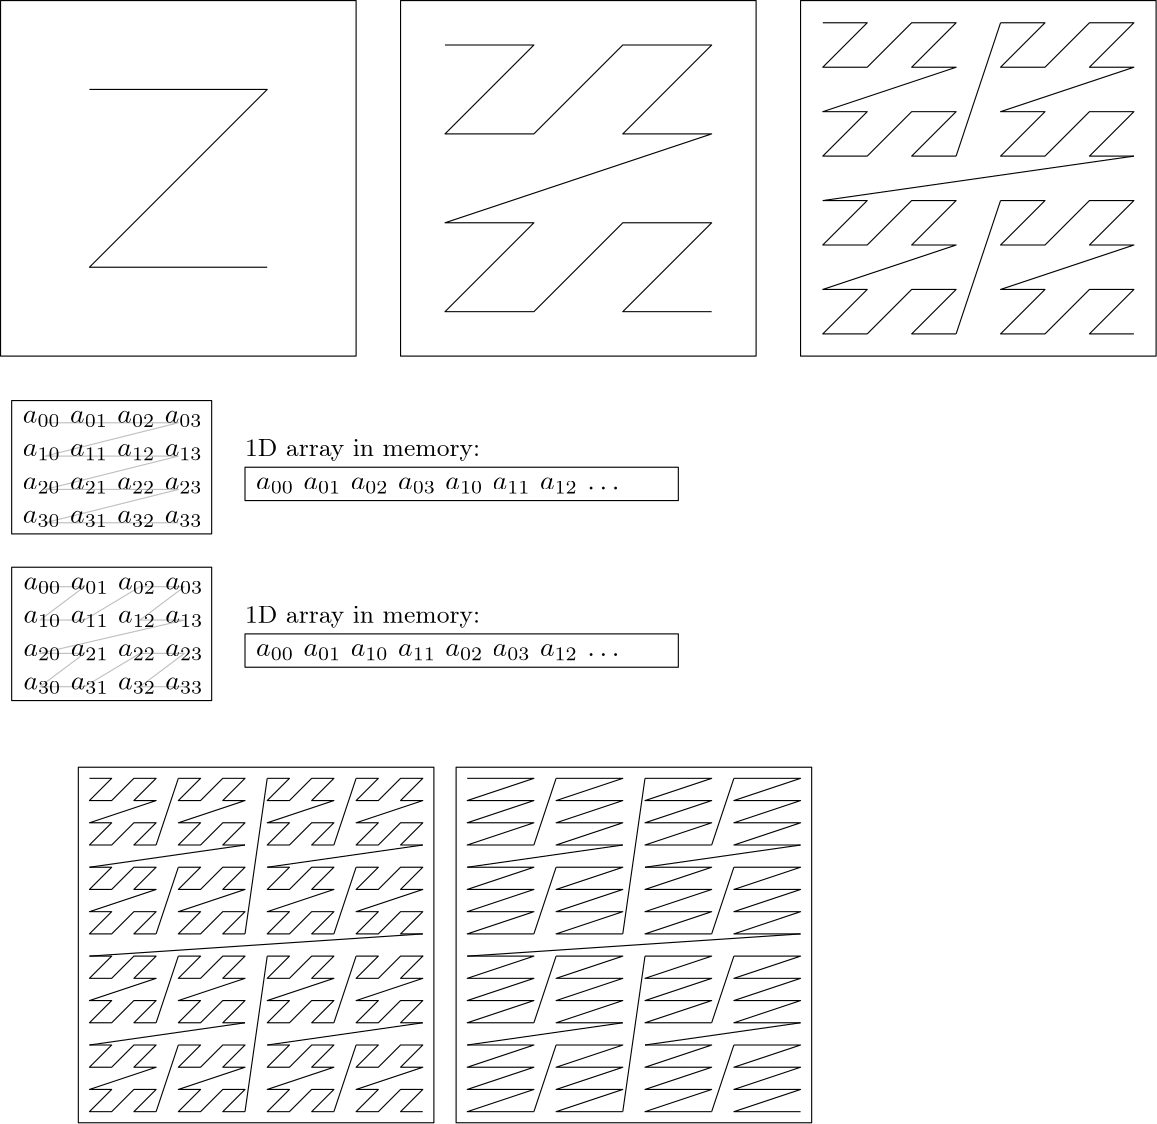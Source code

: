 <?xml version="1.0"?>
<!DOCTYPE ipe SYSTEM "ipe.dtd">
<ipe version="70212" creator="Ipe 7.2.13">
<info created="D:20210510122709" modified="D:20210510131931"/>
<ipestyle name="basic">
<symbol name="arrow/arc(spx)">
<path stroke="sym-stroke" fill="sym-stroke" pen="sym-pen">
0 0 m
-1 0.333 l
-1 -0.333 l
h
</path>
</symbol>
<symbol name="arrow/farc(spx)">
<path stroke="sym-stroke" fill="white" pen="sym-pen">
0 0 m
-1 0.333 l
-1 -0.333 l
h
</path>
</symbol>
<symbol name="arrow/ptarc(spx)">
<path stroke="sym-stroke" fill="sym-stroke" pen="sym-pen">
0 0 m
-1 0.333 l
-0.8 0 l
-1 -0.333 l
h
</path>
</symbol>
<symbol name="arrow/fptarc(spx)">
<path stroke="sym-stroke" fill="white" pen="sym-pen">
0 0 m
-1 0.333 l
-0.8 0 l
-1 -0.333 l
h
</path>
</symbol>
<symbol name="mark/circle(sx)" transformations="translations">
<path fill="sym-stroke">
0.6 0 0 0.6 0 0 e
0.4 0 0 0.4 0 0 e
</path>
</symbol>
<symbol name="mark/disk(sx)" transformations="translations">
<path fill="sym-stroke">
0.6 0 0 0.6 0 0 e
</path>
</symbol>
<symbol name="mark/fdisk(sfx)" transformations="translations">
<group>
<path fill="sym-fill">
0.5 0 0 0.5 0 0 e
</path>
<path fill="sym-stroke" fillrule="eofill">
0.6 0 0 0.6 0 0 e
0.4 0 0 0.4 0 0 e
</path>
</group>
</symbol>
<symbol name="mark/box(sx)" transformations="translations">
<path fill="sym-stroke" fillrule="eofill">
-0.6 -0.6 m
0.6 -0.6 l
0.6 0.6 l
-0.6 0.6 l
h
-0.4 -0.4 m
0.4 -0.4 l
0.4 0.4 l
-0.4 0.4 l
h
</path>
</symbol>
<symbol name="mark/square(sx)" transformations="translations">
<path fill="sym-stroke">
-0.6 -0.6 m
0.6 -0.6 l
0.6 0.6 l
-0.6 0.6 l
h
</path>
</symbol>
<symbol name="mark/fsquare(sfx)" transformations="translations">
<group>
<path fill="sym-fill">
-0.5 -0.5 m
0.5 -0.5 l
0.5 0.5 l
-0.5 0.5 l
h
</path>
<path fill="sym-stroke" fillrule="eofill">
-0.6 -0.6 m
0.6 -0.6 l
0.6 0.6 l
-0.6 0.6 l
h
-0.4 -0.4 m
0.4 -0.4 l
0.4 0.4 l
-0.4 0.4 l
h
</path>
</group>
</symbol>
<symbol name="mark/cross(sx)" transformations="translations">
<group>
<path fill="sym-stroke">
-0.43 -0.57 m
0.57 0.43 l
0.43 0.57 l
-0.57 -0.43 l
h
</path>
<path fill="sym-stroke">
-0.43 0.57 m
0.57 -0.43 l
0.43 -0.57 l
-0.57 0.43 l
h
</path>
</group>
</symbol>
<symbol name="arrow/fnormal(spx)">
<path stroke="sym-stroke" fill="white" pen="sym-pen">
0 0 m
-1 0.333 l
-1 -0.333 l
h
</path>
</symbol>
<symbol name="arrow/pointed(spx)">
<path stroke="sym-stroke" fill="sym-stroke" pen="sym-pen">
0 0 m
-1 0.333 l
-0.8 0 l
-1 -0.333 l
h
</path>
</symbol>
<symbol name="arrow/fpointed(spx)">
<path stroke="sym-stroke" fill="white" pen="sym-pen">
0 0 m
-1 0.333 l
-0.8 0 l
-1 -0.333 l
h
</path>
</symbol>
<symbol name="arrow/linear(spx)">
<path stroke="sym-stroke" pen="sym-pen">
-1 0.333 m
0 0 l
-1 -0.333 l
</path>
</symbol>
<symbol name="arrow/fdouble(spx)">
<path stroke="sym-stroke" fill="white" pen="sym-pen">
0 0 m
-1 0.333 l
-1 -0.333 l
h
-1 0 m
-2 0.333 l
-2 -0.333 l
h
</path>
</symbol>
<symbol name="arrow/double(spx)">
<path stroke="sym-stroke" fill="sym-stroke" pen="sym-pen">
0 0 m
-1 0.333 l
-1 -0.333 l
h
-1 0 m
-2 0.333 l
-2 -0.333 l
h
</path>
</symbol>
<pen name="heavier" value="0.8"/>
<pen name="fat" value="1.2"/>
<pen name="ultrafat" value="2"/>
<symbolsize name="large" value="5"/>
<symbolsize name="small" value="2"/>
<symbolsize name="tiny" value="1.1"/>
<arrowsize name="large" value="10"/>
<arrowsize name="small" value="5"/>
<arrowsize name="tiny" value="3"/>
<color name="red" value="1 0 0"/>
<color name="green" value="0 1 0"/>
<color name="blue" value="0 0 1"/>
<color name="yellow" value="1 1 0"/>
<color name="orange" value="1 0.647 0"/>
<color name="gold" value="1 0.843 0"/>
<color name="purple" value="0.627 0.125 0.941"/>
<color name="gray" value="0.745"/>
<color name="brown" value="0.647 0.165 0.165"/>
<color name="navy" value="0 0 0.502"/>
<color name="pink" value="1 0.753 0.796"/>
<color name="seagreen" value="0.18 0.545 0.341"/>
<color name="turquoise" value="0.251 0.878 0.816"/>
<color name="violet" value="0.933 0.51 0.933"/>
<color name="darkblue" value="0 0 0.545"/>
<color name="darkcyan" value="0 0.545 0.545"/>
<color name="darkgray" value="0.663"/>
<color name="darkgreen" value="0 0.392 0"/>
<color name="darkmagenta" value="0.545 0 0.545"/>
<color name="darkorange" value="1 0.549 0"/>
<color name="darkred" value="0.545 0 0"/>
<color name="lightblue" value="0.678 0.847 0.902"/>
<color name="lightcyan" value="0.878 1 1"/>
<color name="lightgray" value="0.827"/>
<color name="lightgreen" value="0.565 0.933 0.565"/>
<color name="lightyellow" value="1 1 0.878"/>
<dashstyle name="dashed" value="[4] 0"/>
<dashstyle name="dotted" value="[1 3] 0"/>
<dashstyle name="dash dotted" value="[4 2 1 2] 0"/>
<dashstyle name="dash dot dotted" value="[4 2 1 2 1 2] 0"/>
<textsize name="large" value="\large"/>
<textsize name="Large" value="\Large"/>
<textsize name="LARGE" value="\LARGE"/>
<textsize name="huge" value="\huge"/>
<textsize name="Huge" value="\Huge"/>
<textsize name="small" value="\small"/>
<textsize name="footnote" value="\footnotesize"/>
<textsize name="tiny" value="\tiny"/>
<textstyle name="center" begin="\begin{center}" end="\end{center}"/>
<textstyle name="itemize" begin="\begin{itemize}" end="\end{itemize}"/>
<textstyle name="item" begin="\begin{itemize}\item{}" end="\end{itemize}"/>
<gridsize name="4 pts" value="4"/>
<gridsize name="8 pts (~3 mm)" value="8"/>
<gridsize name="16 pts (~6 mm)" value="16"/>
<gridsize name="32 pts (~12 mm)" value="32"/>
<gridsize name="10 pts (~3.5 mm)" value="10"/>
<gridsize name="20 pts (~7 mm)" value="20"/>
<gridsize name="14 pts (~5 mm)" value="14"/>
<gridsize name="28 pts (~10 mm)" value="28"/>
<gridsize name="56 pts (~20 mm)" value="56"/>
<anglesize name="90 deg" value="90"/>
<anglesize name="60 deg" value="60"/>
<anglesize name="45 deg" value="45"/>
<anglesize name="30 deg" value="30"/>
<anglesize name="22.5 deg" value="22.5"/>
<opacity name="10%" value="0.1"/>
<opacity name="30%" value="0.3"/>
<opacity name="50%" value="0.5"/>
<opacity name="75%" value="0.75"/>
<tiling name="falling" angle="-60" step="4" width="1"/>
<tiling name="rising" angle="30" step="4" width="1"/>
</ipestyle>
<page>
<layer name="alpha"/>
<view layers="alpha" active="alpha"/>
<path layer="alpha" matrix="1 0 0 1 0 -248" stroke="black">
64 800 m
72 800 l
64 792 l
72 792 l
80 800 l
88 800 l
80 792 l
88 792 l
64 784 l
72 784 l
64 776 l
72 776 l
80 784 l
88 784 l
80 776 l
88 776 l
88 776 l
</path>
<path matrix="1 0 0 1 32 -248" stroke="black">
64 800 m
72 800 l
64 792 l
72 792 l
80 800 l
88 800 l
80 792 l
88 792 l
64 784 l
72 784 l
64 776 l
72 776 l
80 784 l
88 784 l
80 776 l
88 776 l
88 776 l
</path>
<path matrix="1 0 0 1 0 -280" stroke="black">
64 800 m
72 800 l
64 792 l
72 792 l
80 800 l
88 800 l
80 792 l
88 792 l
64 784 l
72 784 l
64 776 l
72 776 l
80 784 l
88 784 l
80 776 l
88 776 l
88 776 l
</path>
<path matrix="1 0 0 1 32 -280" stroke="black">
64 800 m
72 800 l
64 792 l
72 792 l
80 800 l
88 800 l
80 792 l
88 792 l
64 784 l
72 784 l
64 776 l
72 776 l
80 784 l
88 784 l
80 776 l
88 776 l
88 776 l
</path>
<path matrix="1 0 0 1 0 -248" stroke="black">
88 776 m
96 800 l
</path>
<path matrix="1 0 0 1 0 -248" stroke="black">
120 776 m
64 768 l
64 768 l
</path>
<path matrix="1 0 0 1 0 -248" stroke="black">
88 744 m
96 768 l
96 768 l
</path>
<path matrix="1 0 0 1 64 -248" stroke="black">
64 800 m
72 800 l
64 792 l
72 792 l
80 800 l
88 800 l
80 792 l
88 792 l
64 784 l
72 784 l
64 776 l
72 776 l
80 784 l
88 784 l
80 776 l
88 776 l
88 776 l
</path>
<path matrix="1 0 0 1 96 -248" stroke="black">
64 800 m
72 800 l
64 792 l
72 792 l
80 800 l
88 800 l
80 792 l
88 792 l
64 784 l
72 784 l
64 776 l
72 776 l
80 784 l
88 784 l
80 776 l
88 776 l
88 776 l
</path>
<path matrix="1 0 0 1 64 -280" stroke="black">
64 800 m
72 800 l
64 792 l
72 792 l
80 800 l
88 800 l
80 792 l
88 792 l
64 784 l
72 784 l
64 776 l
72 776 l
80 784 l
88 784 l
80 776 l
88 776 l
88 776 l
</path>
<path matrix="1 0 0 1 96 -280" stroke="black">
64 800 m
72 800 l
64 792 l
72 792 l
80 800 l
88 800 l
80 792 l
88 792 l
64 784 l
72 784 l
64 776 l
72 776 l
80 784 l
88 784 l
80 776 l
88 776 l
88 776 l
</path>
<path matrix="1 0 0 1 64 -248" stroke="black">
88 776 m
96 800 l
</path>
<path matrix="1 0 0 1 64 -248" stroke="black">
120 776 m
64 768 l
64 768 l
</path>
<path matrix="1 0 0 1 64 -248" stroke="black">
88 744 m
96 768 l
96 768 l
</path>
<path matrix="1 0 0 1 0 -312" stroke="black">
64 800 m
72 800 l
64 792 l
72 792 l
80 800 l
88 800 l
80 792 l
88 792 l
64 784 l
72 784 l
64 776 l
72 776 l
80 784 l
88 784 l
80 776 l
88 776 l
88 776 l
</path>
<path matrix="1 0 0 1 32 -312" stroke="black">
64 800 m
72 800 l
64 792 l
72 792 l
80 800 l
88 800 l
80 792 l
88 792 l
64 784 l
72 784 l
64 776 l
72 776 l
80 784 l
88 784 l
80 776 l
88 776 l
88 776 l
</path>
<path matrix="1 0 0 1 0 -344" stroke="black">
64 800 m
72 800 l
64 792 l
72 792 l
80 800 l
88 800 l
80 792 l
88 792 l
64 784 l
72 784 l
64 776 l
72 776 l
80 784 l
88 784 l
80 776 l
88 776 l
88 776 l
</path>
<path matrix="1 0 0 1 32 -344" stroke="black">
64 800 m
72 800 l
64 792 l
72 792 l
80 800 l
88 800 l
80 792 l
88 792 l
64 784 l
72 784 l
64 776 l
72 776 l
80 784 l
88 784 l
80 776 l
88 776 l
88 776 l
</path>
<path matrix="1 0 0 1 0 -312" stroke="black">
88 776 m
96 800 l
</path>
<path matrix="1 0 0 1 0 -312" stroke="black">
120 776 m
64 768 l
64 768 l
</path>
<path matrix="1 0 0 1 0 -312" stroke="black">
88 744 m
96 768 l
96 768 l
</path>
<path matrix="1 0 0 1 64 -312" stroke="black">
64 800 m
72 800 l
64 792 l
72 792 l
80 800 l
88 800 l
80 792 l
88 792 l
64 784 l
72 784 l
64 776 l
72 776 l
80 784 l
88 784 l
80 776 l
88 776 l
88 776 l
</path>
<path matrix="1 0 0 1 96 -312" stroke="black">
64 800 m
72 800 l
64 792 l
72 792 l
80 800 l
88 800 l
80 792 l
88 792 l
64 784 l
72 784 l
64 776 l
72 776 l
80 784 l
88 784 l
80 776 l
88 776 l
88 776 l
</path>
<path matrix="1 0 0 1 64 -344" stroke="black">
64 800 m
72 800 l
64 792 l
72 792 l
80 800 l
88 800 l
80 792 l
88 792 l
64 784 l
72 784 l
64 776 l
72 776 l
80 784 l
88 784 l
80 776 l
88 776 l
88 776 l
</path>
<path matrix="1 0 0 1 96 -344" stroke="black">
64 800 m
72 800 l
64 792 l
72 792 l
80 800 l
88 800 l
80 792 l
88 792 l
64 784 l
72 784 l
64 776 l
72 776 l
80 784 l
88 784 l
80 776 l
88 776 l
88 776 l
</path>
<path matrix="1 0 0 1 64 -312" stroke="black">
88 776 m
96 800 l
</path>
<path matrix="1 0 0 1 64 -312" stroke="black">
120 776 m
64 768 l
64 768 l
</path>
<path matrix="1 0 0 1 64 -312" stroke="black">
88 744 m
96 768 l
96 768 l
</path>
<path matrix="1 0 0 1 0 -248" stroke="black">
120 744 m
128 800 l
128 800 l
</path>
<path matrix="1 0 0 1 0 -248" stroke="black" cap="1">
184 736 m
184 736 l
</path>
<path matrix="1 0 0 1 0 -248" stroke="black">
184 744 m
64 736 l
</path>
<path matrix="1 0 0 1 0 -248" stroke="black">
120 680 m
128 736 l
</path>
<path matrix="1 0 0 1 0 -248" stroke="black">
200 800 m
224 800 l
200 792 l
224 792 l
200 784 l
224 784 l
200 776 l
224 776 l
224 776 l
</path>
<path matrix="1 0 0 1 32 -248" stroke="black">
200 800 m
224 800 l
200 792 l
224 792 l
200 784 l
224 784 l
200 776 l
224 776 l
224 776 l
</path>
<path matrix="1 0 0 1 64 -248" stroke="black">
200 800 m
224 800 l
200 792 l
224 792 l
200 784 l
224 784 l
200 776 l
224 776 l
224 776 l
</path>
<path matrix="1 0 0 1 96 -248" stroke="black">
200 800 m
224 800 l
200 792 l
224 792 l
200 784 l
224 784 l
200 776 l
224 776 l
224 776 l
</path>
<path matrix="1 0 0 1 0 -280" stroke="black">
200 800 m
224 800 l
200 792 l
224 792 l
200 784 l
224 784 l
200 776 l
224 776 l
224 776 l
</path>
<path matrix="1 0 0 1 32 -280" stroke="black">
200 800 m
224 800 l
200 792 l
224 792 l
200 784 l
224 784 l
200 776 l
224 776 l
224 776 l
</path>
<path matrix="1 0 0 1 64 -280" stroke="black">
200 800 m
224 800 l
200 792 l
224 792 l
200 784 l
224 784 l
200 776 l
224 776 l
224 776 l
</path>
<path matrix="1 0 0 1 96 -280" stroke="black">
200 800 m
224 800 l
200 792 l
224 792 l
200 784 l
224 784 l
200 776 l
224 776 l
224 776 l
</path>
<path matrix="1 0 0 1 0 -312" stroke="black">
200 800 m
224 800 l
200 792 l
224 792 l
200 784 l
224 784 l
200 776 l
224 776 l
224 776 l
</path>
<path matrix="1 0 0 1 32 -312" stroke="black">
200 800 m
224 800 l
200 792 l
224 792 l
200 784 l
224 784 l
200 776 l
224 776 l
224 776 l
</path>
<path matrix="1 0 0 1 64 -312" stroke="black">
200 800 m
224 800 l
200 792 l
224 792 l
200 784 l
224 784 l
200 776 l
224 776 l
224 776 l
</path>
<path matrix="1 0 0 1 96 -312" stroke="black">
200 800 m
224 800 l
200 792 l
224 792 l
200 784 l
224 784 l
200 776 l
224 776 l
224 776 l
</path>
<path matrix="1 0 0 1 0 -344" stroke="black">
200 800 m
224 800 l
200 792 l
224 792 l
200 784 l
224 784 l
200 776 l
224 776 l
224 776 l
</path>
<path matrix="1 0 0 1 32 -344" stroke="black">
200 800 m
224 800 l
200 792 l
224 792 l
200 784 l
224 784 l
200 776 l
224 776 l
224 776 l
</path>
<path matrix="1 0 0 1 64 -344" stroke="black">
200 800 m
224 800 l
200 792 l
224 792 l
200 784 l
224 784 l
200 776 l
224 776 l
224 776 l
</path>
<path matrix="1 0 0 1 96 -344" stroke="black">
200 800 m
224 800 l
200 792 l
224 792 l
200 784 l
224 784 l
200 776 l
224 776 l
224 776 l
</path>
<path matrix="1 0 0 1 0 -248" stroke="black">
224 776 m
232 800 l
</path>
<path matrix="1 0 0 1 0 -248" stroke="black">
224 744 m
232 768 l
</path>
<path matrix="1 0 0 1 0 -248" stroke="black">
224 712 m
232 736 l
</path>
<path matrix="1 0 0 1 0 -248" stroke="black">
224 680 m
232 704 l
</path>
<path matrix="1 0 0 1 0 -248" stroke="black">
256 744 m
264 800 l
</path>
<path matrix="1 0 0 1 0 -248" stroke="black">
256 680 m
264 736 l
</path>
<path matrix="1 0 0 1 64 -248" stroke="black">
224 776 m
232 800 l
</path>
<path matrix="1 0 0 1 64 -248" stroke="black">
224 744 m
232 768 l
</path>
<path matrix="1 0 0 1 64 -248" stroke="black">
224 712 m
232 736 l
</path>
<path matrix="1 0 0 1 64 -248" stroke="black">
224 680 m
232 704 l
</path>
<path matrix="1 0 0 1 0 -248" stroke="black">
200 768 m
256 776 l
</path>
<path matrix="1 0 0 1 0 -248" stroke="black">
264 768 m
320 776 l
</path>
<path matrix="1 0 0 1 0 -248" stroke="black">
200 736 m
320 744 l
320 744 l
</path>
<path matrix="1 0 0 1 0 -248" stroke="black">
200 704 m
256 712 l
</path>
<path matrix="1 0 0 1 0 -248" stroke="black">
264 704 m
320 712 l
</path>
<path matrix="1 0 0 1 16 0" stroke="black">
176 816 m
208 816 l
176 784 l
208 784 l
240 816 l
272 816 l
240 784 l
272 784 l
176 752 l
208 752 l
176 720 l
208 720 l
240 752 l
272 752 l
240 720 l
272 720 l
272 720 l
</path>
<path stroke="black">
64 800 m
128 800 l
64 736 l
128 736 l
128 736 l
</path>
<path matrix="1 0 0 1 32 0" stroke="black">
296 824 m
312 824 l
296 808 l
312 808 l
328 824 l
344 824 l
328 808 l
344 808 l
296 792 l
312 792 l
296 776 l
312 776 l
328 792 l
344 792 l
328 776 l
344 776 l
</path>
<path matrix="1 0 0 1 32 -64" stroke="black">
296 824 m
312 824 l
296 808 l
312 808 l
328 824 l
344 824 l
328 808 l
344 808 l
296 792 l
312 792 l
296 776 l
312 776 l
328 792 l
344 792 l
328 776 l
344 776 l
</path>
<path matrix="1 0 0 1 96 0" stroke="black">
296 824 m
312 824 l
296 808 l
312 808 l
328 824 l
344 824 l
328 808 l
344 808 l
296 792 l
312 792 l
296 776 l
312 776 l
328 792 l
344 792 l
328 776 l
344 776 l
</path>
<path matrix="1 0 0 1 96 -64" stroke="black">
296 824 m
312 824 l
296 808 l
312 808 l
328 824 l
344 824 l
328 808 l
344 808 l
296 792 l
312 792 l
296 776 l
312 776 l
328 792 l
344 792 l
328 776 l
344 776 l
</path>
<path matrix="1 0 0 1 32 0" stroke="black">
360 824 m
344 776 l
</path>
<path matrix="1 0 0 1 32 0" stroke="black">
360 760 m
344 712 l
</path>
<path matrix="1 0 0 1 32 0" stroke="black">
296 760 m
408 776 l
408 776 l
</path>
<path stroke="black">
32 832 m
32 704 l
160 704 l
160 832 l
h
</path>
<path matrix="1 0 0 1 16 0" stroke="black">
160 832 m
160 704 l
288 704 l
288 832 l
h
</path>
<path matrix="1 0 0 1 32 0" stroke="black">
288 704 m
288 832 l
416 832 l
416 704 l
h
</path>
<path matrix="1 0 0 1 -56 8" stroke="gray">
104 672 m
152 672 l
104 660 l
152 660 l
104 648 l
152 648 l
104 636 l
152 636 l
</path>
<text matrix="1 0 0 1 -56 8" transformations="translations" pos="96 672" stroke="black" type="label" width="64.79" height="4.294" depth="1.49" valign="baseline">$a_{00}$ $a_{01}$  $a_{02}$  $a_{03}$</text>
<text matrix="1 0 0 1 -56 4" transformations="translations" pos="96 664" stroke="black" type="label" width="64.79" height="4.294" depth="1.49" valign="baseline">$a_{10}$ $a_{11}$  $a_{12}$  $a_{13}$</text>
<text matrix="1 0 0 1 -56 0" transformations="translations" pos="96 656" stroke="black" type="label" width="64.79" height="4.294" depth="1.49" valign="baseline">$a_{20}$ $a_{21}$  $a_{22}$  $a_{23}$</text>
<text matrix="1 0 0 1 -56 -4" transformations="translations" pos="96 648" stroke="black" type="label" width="64.79" height="4.294" depth="1.49" valign="baseline">$a_{30}$ $a_{31}$  $a_{32}$  $a_{33}$</text>
<path matrix="1 0 0 1 -109.815 -47.0109" stroke="gray">
156 668 m
172 668 l
156 656 l
172 656 l
192 668 l
208 668 l
192 656 l
208 656 l
156 644 l
172 644 l
156 632 l
172 632 l
192 644 l
208 644 l
192 632 l
208 632 l
</path>
<text matrix="1 0 0 1 -55.761 -52.0377" transformations="translations" pos="96 672" stroke="black" type="label" width="64.79" height="4.294" depth="1.49" valign="baseline">$a_{00}$ $a_{01}$  $a_{02}$  $a_{03}$</text>
<text matrix="1 0 0 1 -55.761 -56.0377" transformations="translations" pos="96 664" stroke="black" type="label" width="64.79" height="4.294" depth="1.49" valign="baseline">$a_{10}$ $a_{11}$  $a_{12}$  $a_{13}$</text>
<text matrix="1 0 0 1 -55.761 -60.0377" transformations="translations" pos="96 656" stroke="black" type="label" width="64.79" height="4.294" depth="1.49" valign="baseline">$a_{20}$ $a_{21}$  $a_{22}$  $a_{23}$</text>
<text matrix="1 0 0 1 -55.761 -64.0377" transformations="translations" pos="96 648" stroke="black" type="label" width="64.79" height="4.294" depth="1.49" valign="baseline">$a_{30}$ $a_{31}$  $a_{32}$  $a_{33}$</text>
<text matrix="1 0 0 1 -20 8" transformations="translations" pos="144 648" stroke="black" type="label" width="132.477" height="4.294" depth="1.49" valign="baseline">$a_{00}$ $a_{01}$  $a_{02}$  $a_{03}$
$a_{10}$ $a_{11}$  $a_{12}$  \dots
</text>
<text matrix="1 0 0 1 -20 -4" transformations="translations" pos="144 600" stroke="black" type="label" width="132.477" height="4.294" depth="1.49" valign="baseline">$a_{00}$ $a_{01}$  $a_{10}$ $a_{11}$ $a_{02}$ $a_{03}$ $a_{12}$ \dots</text>
<text matrix="1 0 0 1 -20 52" transformations="translations" pos="140 616" stroke="black" type="label" width="84.667" height="6.13" depth="1.74" valign="baseline" size="small">1D array in memory:</text>
<text matrix="1 0 0 1 -20 -8" transformations="translations" pos="140 616" stroke="black" type="label" width="84.667" height="6.13" depth="1.74" valign="baseline" size="small">1D array in memory:</text>
<path matrix="1 0 0 1 -100 12" stroke="black">
136 680 m
136 680 l
136 680 l
136 680 l
h
</path>
<path matrix="1 0 0 1 -100 12" stroke="black">
136 676 m
136 628 l
208 628 l
208 676 l
h
</path>
<path matrix="1 0 0 1 -244 -48" stroke="black">
280 676 m
280 628 l
352 628 l
352 676 l
h
</path>
<path stroke="black">
396 632 m
396 632 l
396 632 l
396 632 l
h
</path>
<path matrix="1 0 0 1 -160 -8" stroke="black">
280 612 m
280 600 l
436 600 l
436 612 l
h
</path>
<path matrix="1 0 0 1 -160 52" stroke="black">
280 612 m
280 600 l
436 600 l
436 612 l
h
</path>
<path stroke="black">
60 556 m
60 428 l
188 428 l
188 556 l
h
</path>
<path stroke="black">
196 556 m
196 428 l
324 428 l
324 556 l
h
</path>
</page>
</ipe>
